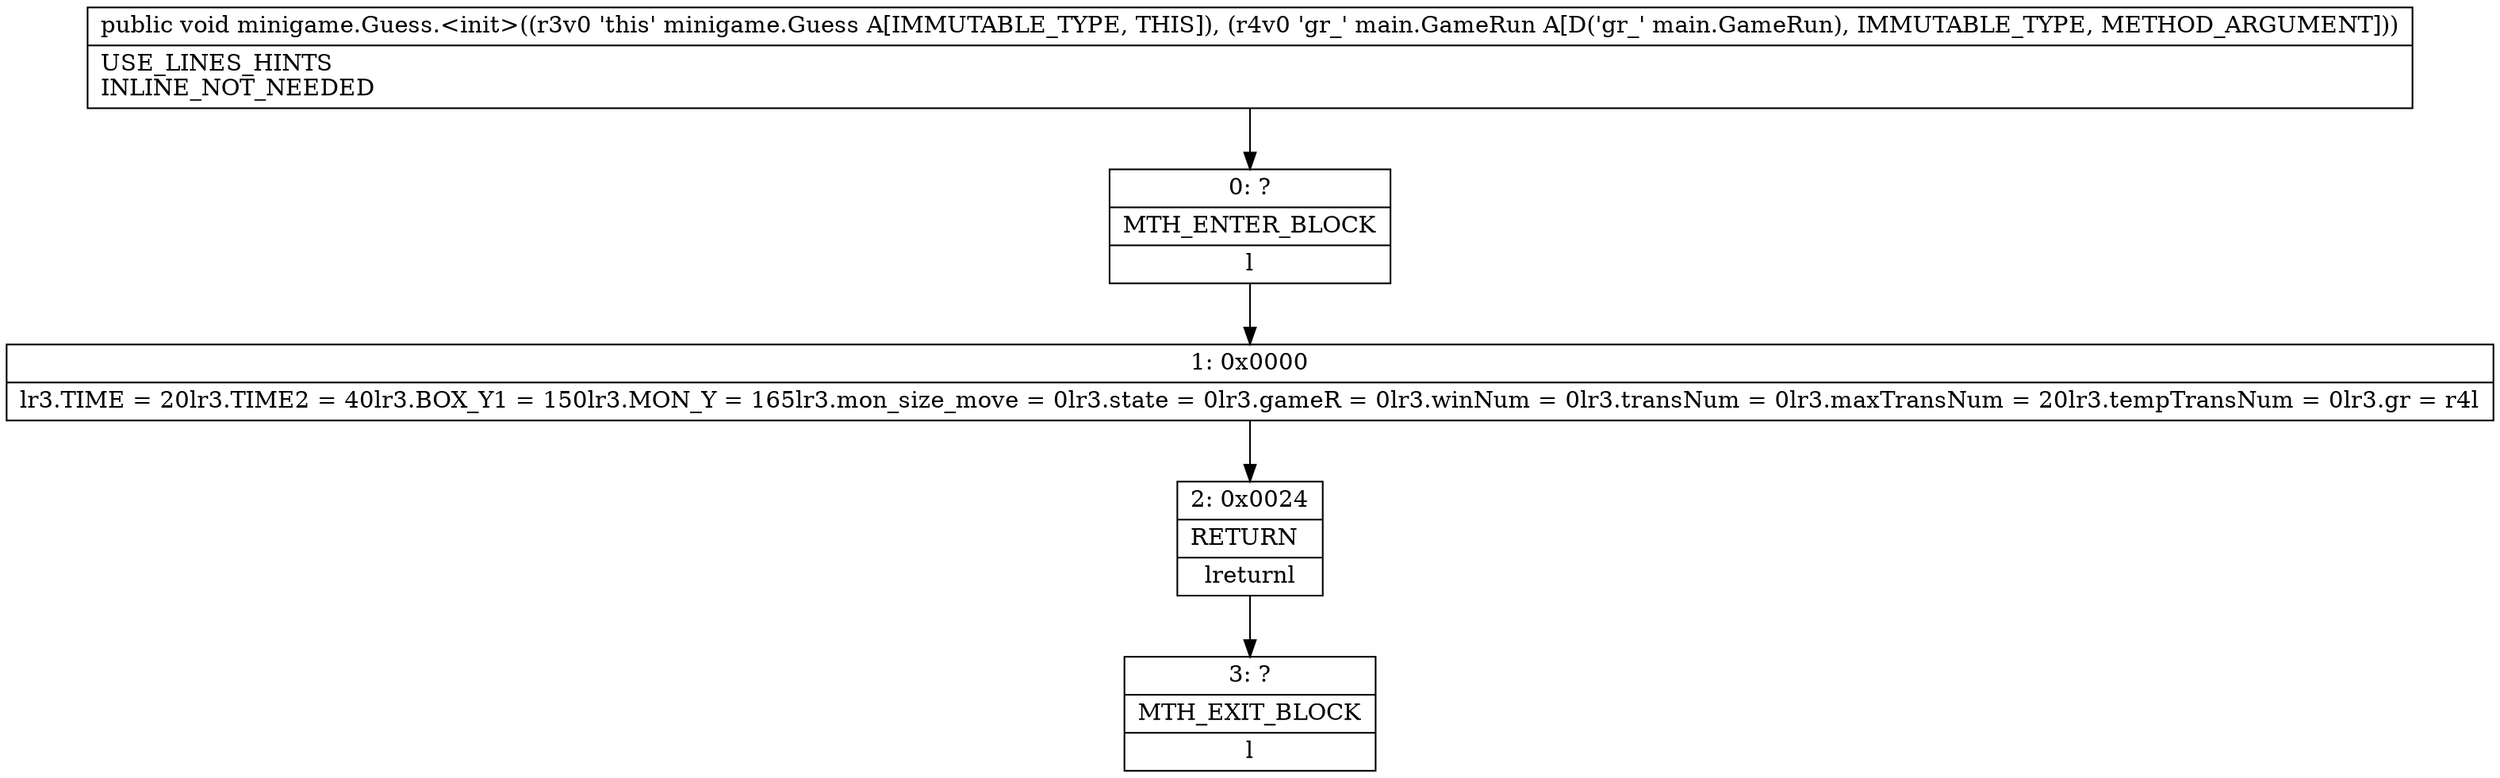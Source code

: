 digraph "CFG forminigame.Guess.\<init\>(Lmain\/GameRun;)V" {
Node_0 [shape=record,label="{0\:\ ?|MTH_ENTER_BLOCK\l|l}"];
Node_1 [shape=record,label="{1\:\ 0x0000|lr3.TIME = 20lr3.TIME2 = 40lr3.BOX_Y1 = 150lr3.MON_Y = 165lr3.mon_size_move = 0lr3.state = 0lr3.gameR = 0lr3.winNum = 0lr3.transNum = 0lr3.maxTransNum = 20lr3.tempTransNum = 0lr3.gr = r4l}"];
Node_2 [shape=record,label="{2\:\ 0x0024|RETURN\l|lreturnl}"];
Node_3 [shape=record,label="{3\:\ ?|MTH_EXIT_BLOCK\l|l}"];
MethodNode[shape=record,label="{public void minigame.Guess.\<init\>((r3v0 'this' minigame.Guess A[IMMUTABLE_TYPE, THIS]), (r4v0 'gr_' main.GameRun A[D('gr_' main.GameRun), IMMUTABLE_TYPE, METHOD_ARGUMENT]))  | USE_LINES_HINTS\lINLINE_NOT_NEEDED\l}"];
MethodNode -> Node_0;
Node_0 -> Node_1;
Node_1 -> Node_2;
Node_2 -> Node_3;
}

